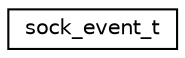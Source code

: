 digraph "Graphical Class Hierarchy"
{
 // LATEX_PDF_SIZE
  edge [fontname="Helvetica",fontsize="10",labelfontname="Helvetica",labelfontsize="10"];
  node [fontname="Helvetica",fontsize="10",shape=record];
  rankdir="LR";
  Node0 [label="sock_event_t",height=0.2,width=0.4,color="black", fillcolor="white", style="filled",URL="$structsock__event__t.html",tooltip="Event definition for context scope."];
}
